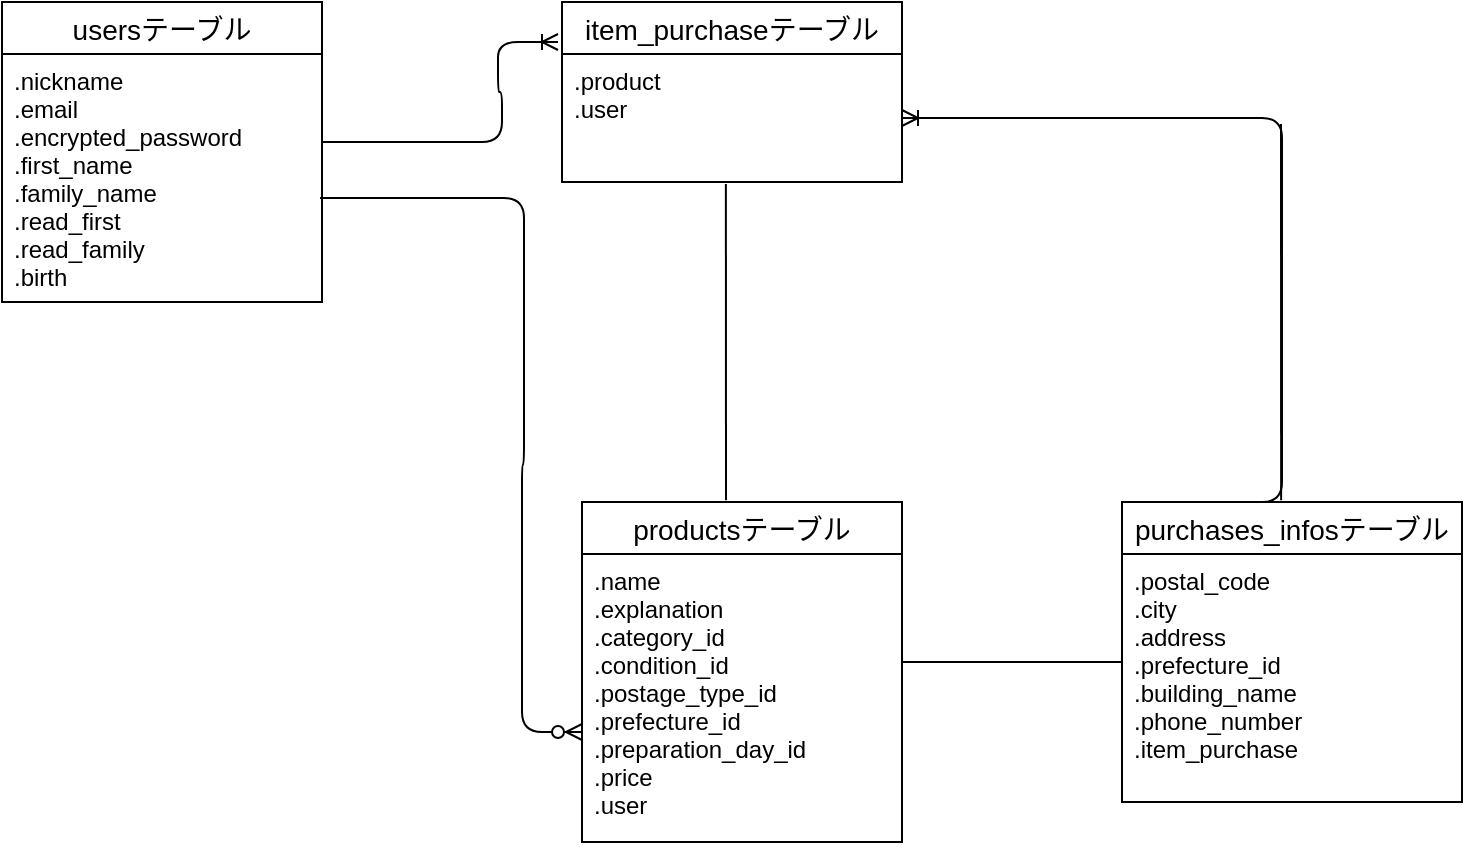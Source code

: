 <mxfile>
    <diagram id="C1R_TYvmGPM_9pM1_Wej" name="ページ1">
        <mxGraphModel dx="908" dy="536" grid="1" gridSize="10" guides="0" tooltips="1" connect="1" arrows="1" fold="1" page="1" pageScale="1" pageWidth="827" pageHeight="1169" math="0" shadow="0">
            <root>
                <mxCell id="0"/>
                <mxCell id="1" parent="0"/>
                <mxCell id="2" value="usersテーブル" style="swimlane;fontStyle=0;childLayout=stackLayout;horizontal=1;startSize=26;horizontalStack=0;resizeParent=1;resizeParentMax=0;resizeLast=0;collapsible=1;marginBottom=0;align=center;fontSize=14;" parent="1" vertex="1">
                    <mxGeometry x="40" y="60" width="160" height="150" as="geometry"/>
                </mxCell>
                <mxCell id="5" value=".nickname&#10;.email&#10;.encrypted_password&#10;.first_name&#10;.family_name&#10;.read_first&#10;.read_family&#10;.birth" style="text;strokeColor=none;fillColor=none;spacingLeft=4;spacingRight=4;overflow=hidden;rotatable=0;points=[[0,0.5],[1,0.5]];portConstraint=eastwest;fontSize=12;" parent="2" vertex="1">
                    <mxGeometry y="26" width="160" height="124" as="geometry"/>
                </mxCell>
                <mxCell id="6" value="item_purchaseテーブル" style="swimlane;fontStyle=0;childLayout=stackLayout;horizontal=1;startSize=26;horizontalStack=0;resizeParent=1;resizeParentMax=0;resizeLast=0;collapsible=1;marginBottom=0;align=center;fontSize=14;" parent="1" vertex="1">
                    <mxGeometry x="320" y="60" width="170" height="90" as="geometry"/>
                </mxCell>
                <mxCell id="7" value=".product&#10;.user&#10;" style="text;strokeColor=none;fillColor=none;spacingLeft=4;spacingRight=4;overflow=hidden;rotatable=0;points=[[0,0.5],[1,0.5]];portConstraint=eastwest;fontSize=12;" parent="6" vertex="1">
                    <mxGeometry y="26" width="170" height="64" as="geometry"/>
                </mxCell>
                <mxCell id="9" value="productsテーブル" style="swimlane;fontStyle=0;childLayout=stackLayout;horizontal=1;startSize=26;horizontalStack=0;resizeParent=1;resizeParentMax=0;resizeLast=0;collapsible=1;marginBottom=0;align=center;fontSize=14;" parent="1" vertex="1">
                    <mxGeometry x="330" y="310" width="160" height="170" as="geometry"/>
                </mxCell>
                <mxCell id="10" value=".name&#10;.explanation&#10;.category_id&#10;.condition_id&#10;.postage_type_id&#10;.prefecture_id&#10;.preparation_day_id&#10;.price&#10;.user" style="text;strokeColor=none;fillColor=none;spacingLeft=4;spacingRight=4;overflow=hidden;rotatable=0;points=[[0,0.5],[1,0.5]];portConstraint=eastwest;fontSize=12;" parent="9" vertex="1">
                    <mxGeometry y="26" width="160" height="144" as="geometry"/>
                </mxCell>
                <mxCell id="11" value="purchases_infosテーブル" style="swimlane;fontStyle=0;childLayout=stackLayout;horizontal=1;startSize=26;horizontalStack=0;resizeParent=1;resizeParentMax=0;resizeLast=0;collapsible=1;marginBottom=0;align=center;fontSize=14;" parent="1" vertex="1">
                    <mxGeometry x="600" y="310" width="170" height="150" as="geometry"/>
                </mxCell>
                <mxCell id="12" value=".postal_code&#10;.city&#10;.address&#10;.prefecture_id&#10;.building_name&#10;.phone_number&#10;.item_purchase&#10;" style="text;strokeColor=none;fillColor=none;spacingLeft=4;spacingRight=4;overflow=hidden;rotatable=0;points=[[0,0.5],[1,0.5]];portConstraint=eastwest;fontSize=12;" parent="11" vertex="1">
                    <mxGeometry y="26" width="170" height="124" as="geometry"/>
                </mxCell>
                <mxCell id="16" value="" style="edgeStyle=entityRelationEdgeStyle;fontSize=12;html=1;endArrow=ERoneToMany;" parent="1" edge="1">
                    <mxGeometry width="100" height="100" relative="1" as="geometry">
                        <mxPoint x="260" y="130" as="sourcePoint"/>
                        <mxPoint x="318" y="80" as="targetPoint"/>
                    </mxGeometry>
                </mxCell>
                <mxCell id="21" value="" style="endArrow=none;html=1;rounded=0;exitX=0.45;exitY=0.006;exitDx=0;exitDy=0;exitPerimeter=0;entryX=0.482;entryY=1.047;entryDx=0;entryDy=0;entryPerimeter=0;" parent="1" edge="1">
                    <mxGeometry relative="1" as="geometry">
                        <mxPoint x="402" y="309.08" as="sourcePoint"/>
                        <mxPoint x="401.94" y="151.008" as="targetPoint"/>
                    </mxGeometry>
                </mxCell>
                <mxCell id="28" value="" style="endArrow=none;html=1;rounded=0;exitX=0.45;exitY=0.006;exitDx=0;exitDy=0;exitPerimeter=0;" parent="1" edge="1">
                    <mxGeometry relative="1" as="geometry">
                        <mxPoint x="679.56" y="309.07" as="sourcePoint"/>
                        <mxPoint x="679.5" y="121" as="targetPoint"/>
                    </mxGeometry>
                </mxCell>
                <mxCell id="30" value="" style="edgeStyle=entityRelationEdgeStyle;fontSize=12;html=1;endArrow=ERzeroToMany;endFill=1;" parent="1" edge="1">
                    <mxGeometry width="100" height="100" relative="1" as="geometry">
                        <mxPoint x="271" y="158" as="sourcePoint"/>
                        <mxPoint x="330" y="425" as="targetPoint"/>
                    </mxGeometry>
                </mxCell>
                <mxCell id="32" value="" style="endArrow=none;html=1;rounded=0;" parent="1" edge="1">
                    <mxGeometry relative="1" as="geometry">
                        <mxPoint x="199" y="158" as="sourcePoint"/>
                        <mxPoint x="289" y="158" as="targetPoint"/>
                        <Array as="points">
                            <mxPoint x="239" y="158"/>
                            <mxPoint x="279" y="158"/>
                        </Array>
                    </mxGeometry>
                </mxCell>
                <mxCell id="37" value="" style="endArrow=none;html=1;rounded=0;" parent="1" edge="1">
                    <mxGeometry relative="1" as="geometry">
                        <mxPoint x="200" y="130" as="sourcePoint"/>
                        <mxPoint x="280" y="130" as="targetPoint"/>
                    </mxGeometry>
                </mxCell>
                <mxCell id="41" value="" style="edgeStyle=entityRelationEdgeStyle;fontSize=12;html=1;endArrow=ERoneToMany;" parent="1" target="7" edge="1">
                    <mxGeometry width="100" height="100" relative="1" as="geometry">
                        <mxPoint x="650" y="310" as="sourcePoint"/>
                        <mxPoint x="580" y="110" as="targetPoint"/>
                    </mxGeometry>
                </mxCell>
                <mxCell id="42" value="" style="endArrow=none;html=1;rounded=0;" parent="1" edge="1">
                    <mxGeometry relative="1" as="geometry">
                        <mxPoint x="490" y="390" as="sourcePoint"/>
                        <mxPoint x="600" y="390" as="targetPoint"/>
                    </mxGeometry>
                </mxCell>
                <mxCell id="43" value="" style="resizable=0;html=1;align=right;verticalAlign=bottom;" parent="42" connectable="0" vertex="1">
                    <mxGeometry x="1" relative="1" as="geometry"/>
                </mxCell>
            </root>
        </mxGraphModel>
    </diagram>
</mxfile>